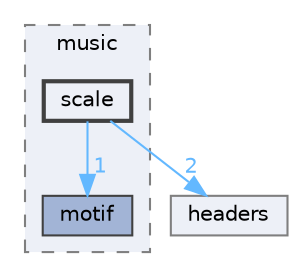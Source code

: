 digraph "techstorm/lib/yse/music/scale"
{
 // LATEX_PDF_SIZE
  bgcolor="transparent";
  edge [fontname=Helvetica,fontsize=10,labelfontname=Helvetica,labelfontsize=10];
  node [fontname=Helvetica,fontsize=10,shape=box,height=0.2,width=0.4];
  compound=true
  subgraph clusterdir_13708a901e88434d2a4cfa9e30233086 {
    graph [ bgcolor="#edf0f7", pencolor="grey50", label="music", fontname=Helvetica,fontsize=10 style="filled,dashed", URL="dir_13708a901e88434d2a4cfa9e30233086.html",tooltip=""]
  dir_9ffcd8b1da290e985a7e0a190d0f7e25 [label="motif", fillcolor="#a2b4d6", color="grey25", style="filled", URL="dir_9ffcd8b1da290e985a7e0a190d0f7e25.html",tooltip=""];
  dir_7e7dc9f448552a758edeb80b8f83eb2d [label="scale", fillcolor="#edf0f7", color="grey25", style="filled,bold", URL="dir_7e7dc9f448552a758edeb80b8f83eb2d.html",tooltip=""];
  }
  dir_699952ca7ba667580585186d3eda4e99 [label="headers", fillcolor="#edf0f7", color="grey50", style="filled", URL="dir_699952ca7ba667580585186d3eda4e99.html",tooltip=""];
  dir_7e7dc9f448552a758edeb80b8f83eb2d->dir_699952ca7ba667580585186d3eda4e99 [headlabel="2", labeldistance=1.5 headhref="dir_000106_000057.html" href="dir_000106_000057.html" color="steelblue1" fontcolor="steelblue1"];
  dir_7e7dc9f448552a758edeb80b8f83eb2d->dir_9ffcd8b1da290e985a7e0a190d0f7e25 [headlabel="1", labeldistance=1.5 headhref="dir_000106_000076.html" href="dir_000106_000076.html" color="steelblue1" fontcolor="steelblue1"];
}
